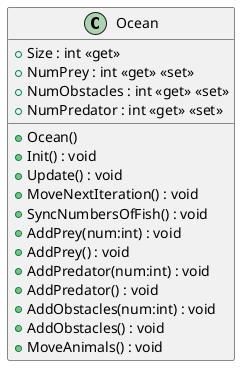 @startuml
class Ocean {
    + Ocean()
    + Size : int <<get>>
    + NumPrey : int <<get>> <<set>>
    + NumObstacles : int <<get>> <<set>>
    + NumPredator : int <<get>> <<set>>
    + Init() : void
    + Update() : void
    + MoveNextIteration() : void
    + SyncNumbersOfFish() : void
    + AddPrey(num:int) : void
    + AddPrey() : void
    + AddPredator(num:int) : void
    + AddPredator() : void
    + AddObstacles(num:int) : void
    + AddObstacles() : void
    + MoveAnimals() : void
}
@enduml
